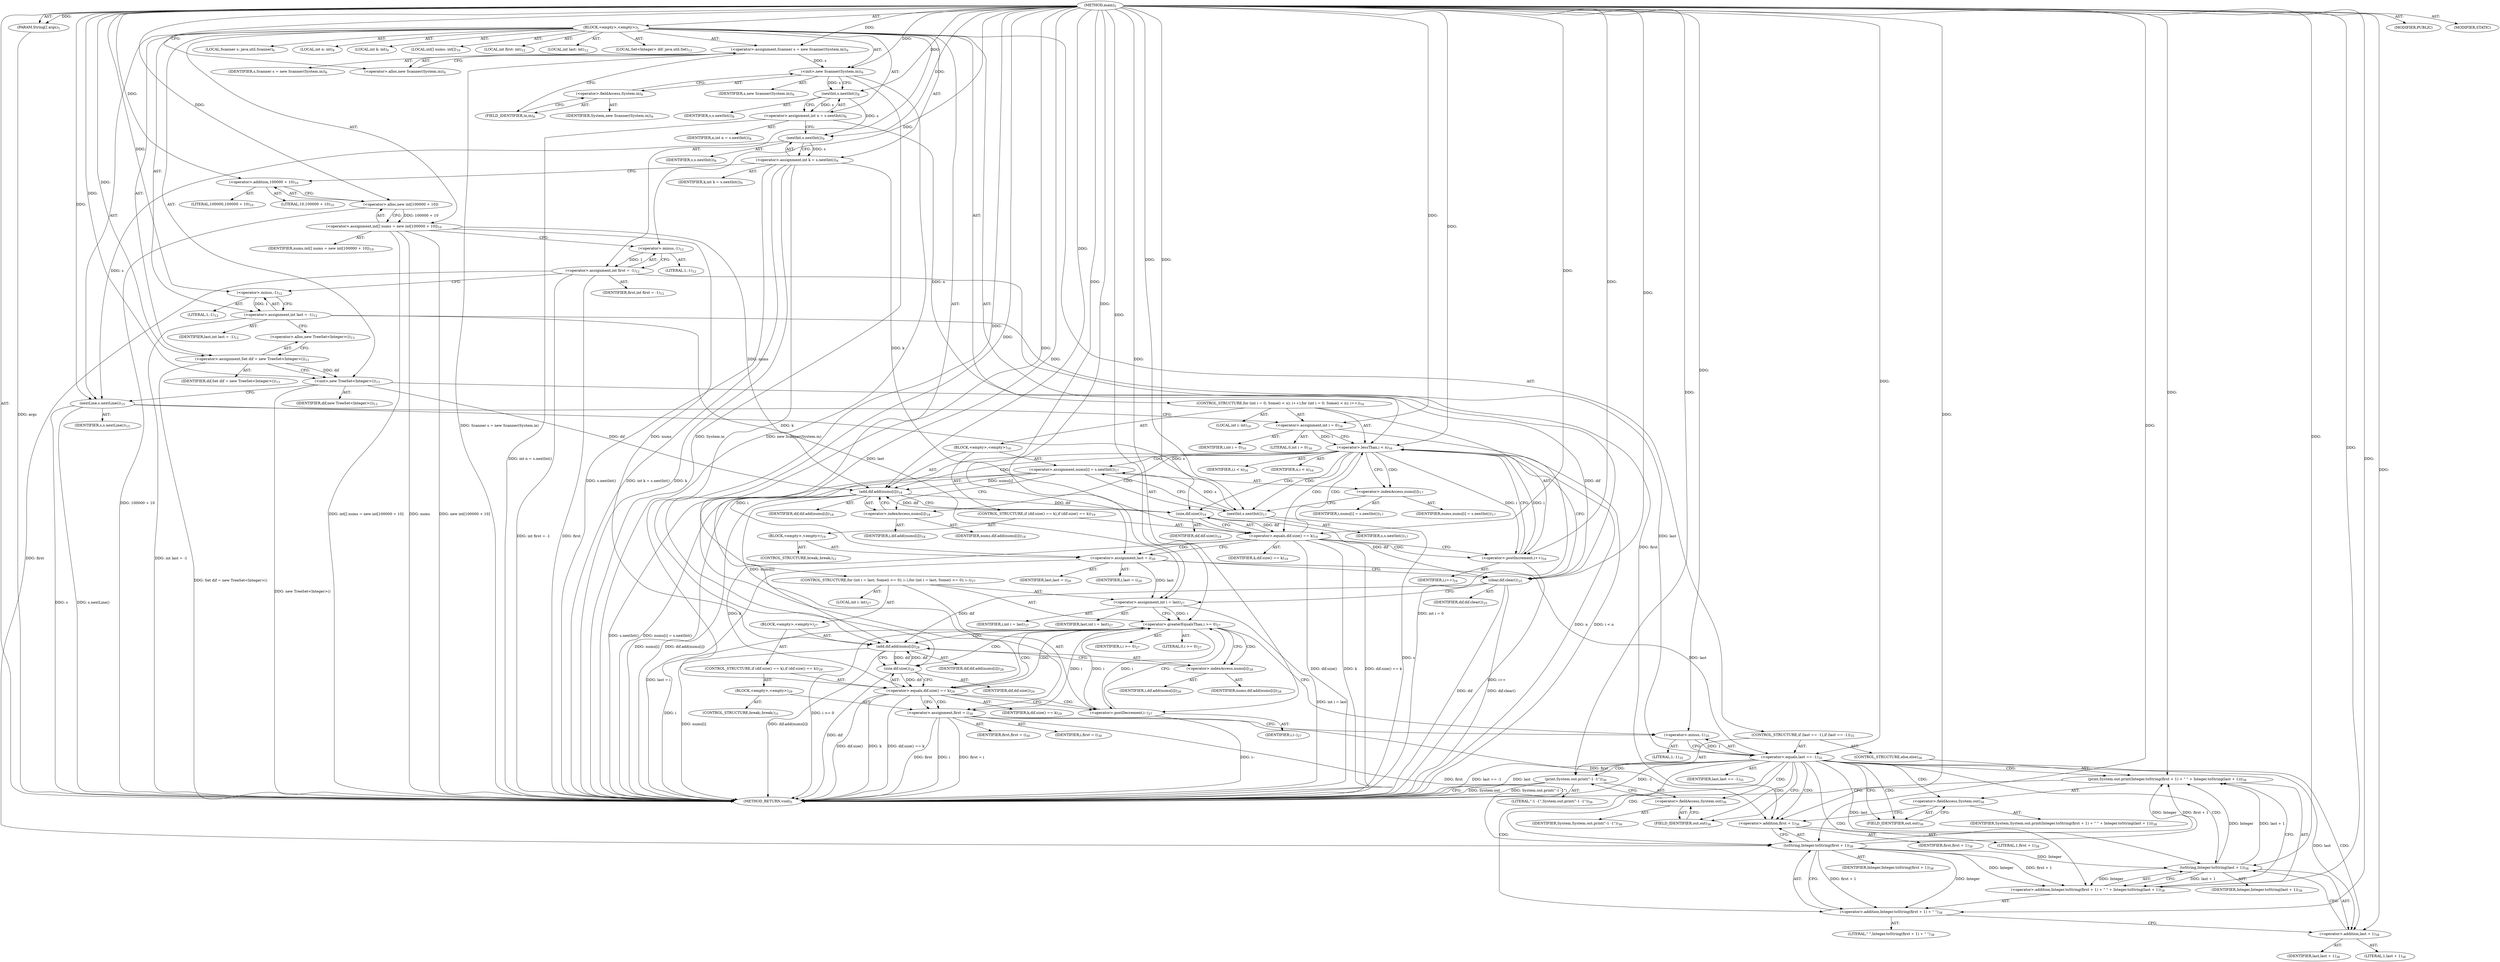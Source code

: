digraph "main" {  
"21" [label = <(METHOD,main)<SUB>5</SUB>> ]
"22" [label = <(PARAM,String[] args)<SUB>5</SUB>> ]
"23" [label = <(BLOCK,&lt;empty&gt;,&lt;empty&gt;)<SUB>5</SUB>> ]
"4" [label = <(LOCAL,Scanner s: java.util.Scanner)<SUB>6</SUB>> ]
"24" [label = <(&lt;operator&gt;.assignment,Scanner s = new Scanner(System.in))<SUB>6</SUB>> ]
"25" [label = <(IDENTIFIER,s,Scanner s = new Scanner(System.in))<SUB>6</SUB>> ]
"26" [label = <(&lt;operator&gt;.alloc,new Scanner(System.in))<SUB>6</SUB>> ]
"27" [label = <(&lt;init&gt;,new Scanner(System.in))<SUB>6</SUB>> ]
"3" [label = <(IDENTIFIER,s,new Scanner(System.in))<SUB>6</SUB>> ]
"28" [label = <(&lt;operator&gt;.fieldAccess,System.in)<SUB>6</SUB>> ]
"29" [label = <(IDENTIFIER,System,new Scanner(System.in))<SUB>6</SUB>> ]
"30" [label = <(FIELD_IDENTIFIER,in,in)<SUB>6</SUB>> ]
"31" [label = <(LOCAL,int n: int)<SUB>8</SUB>> ]
"32" [label = <(&lt;operator&gt;.assignment,int n = s.nextInt())<SUB>8</SUB>> ]
"33" [label = <(IDENTIFIER,n,int n = s.nextInt())<SUB>8</SUB>> ]
"34" [label = <(nextInt,s.nextInt())<SUB>8</SUB>> ]
"35" [label = <(IDENTIFIER,s,s.nextInt())<SUB>8</SUB>> ]
"36" [label = <(LOCAL,int k: int)<SUB>9</SUB>> ]
"37" [label = <(&lt;operator&gt;.assignment,int k = s.nextInt())<SUB>9</SUB>> ]
"38" [label = <(IDENTIFIER,k,int k = s.nextInt())<SUB>9</SUB>> ]
"39" [label = <(nextInt,s.nextInt())<SUB>9</SUB>> ]
"40" [label = <(IDENTIFIER,s,s.nextInt())<SUB>9</SUB>> ]
"41" [label = <(LOCAL,int[] nums: int[])<SUB>10</SUB>> ]
"42" [label = <(&lt;operator&gt;.assignment,int[] nums = new int[100000 + 10])<SUB>10</SUB>> ]
"43" [label = <(IDENTIFIER,nums,int[] nums = new int[100000 + 10])<SUB>10</SUB>> ]
"44" [label = <(&lt;operator&gt;.alloc,new int[100000 + 10])> ]
"45" [label = <(&lt;operator&gt;.addition,100000 + 10)<SUB>10</SUB>> ]
"46" [label = <(LITERAL,100000,100000 + 10)<SUB>10</SUB>> ]
"47" [label = <(LITERAL,10,100000 + 10)<SUB>10</SUB>> ]
"48" [label = <(LOCAL,int first: int)<SUB>12</SUB>> ]
"49" [label = <(LOCAL,int last: int)<SUB>12</SUB>> ]
"50" [label = <(&lt;operator&gt;.assignment,int first = -1)<SUB>12</SUB>> ]
"51" [label = <(IDENTIFIER,first,int first = -1)<SUB>12</SUB>> ]
"52" [label = <(&lt;operator&gt;.minus,-1)<SUB>12</SUB>> ]
"53" [label = <(LITERAL,1,-1)<SUB>12</SUB>> ]
"54" [label = <(&lt;operator&gt;.assignment,int last = -1)<SUB>12</SUB>> ]
"55" [label = <(IDENTIFIER,last,int last = -1)<SUB>12</SUB>> ]
"56" [label = <(&lt;operator&gt;.minus,-1)<SUB>12</SUB>> ]
"57" [label = <(LITERAL,1,-1)<SUB>12</SUB>> ]
"6" [label = <(LOCAL,Set&lt;Integer&gt; dif: java.util.Set)<SUB>13</SUB>> ]
"58" [label = <(&lt;operator&gt;.assignment,Set dif = new TreeSet&lt;Integer&gt;())<SUB>13</SUB>> ]
"59" [label = <(IDENTIFIER,dif,Set dif = new TreeSet&lt;Integer&gt;())<SUB>13</SUB>> ]
"60" [label = <(&lt;operator&gt;.alloc,new TreeSet&lt;Integer&gt;())<SUB>13</SUB>> ]
"61" [label = <(&lt;init&gt;,new TreeSet&lt;Integer&gt;())<SUB>13</SUB>> ]
"5" [label = <(IDENTIFIER,dif,new TreeSet&lt;Integer&gt;())<SUB>13</SUB>> ]
"62" [label = <(nextLine,s.nextLine())<SUB>15</SUB>> ]
"63" [label = <(IDENTIFIER,s,s.nextLine())<SUB>15</SUB>> ]
"64" [label = <(CONTROL_STRUCTURE,for (int i = 0; Some(i &lt; n); i++),for (int i = 0; Some(i &lt; n); i++))<SUB>16</SUB>> ]
"65" [label = <(LOCAL,int i: int)<SUB>16</SUB>> ]
"66" [label = <(&lt;operator&gt;.assignment,int i = 0)<SUB>16</SUB>> ]
"67" [label = <(IDENTIFIER,i,int i = 0)<SUB>16</SUB>> ]
"68" [label = <(LITERAL,0,int i = 0)<SUB>16</SUB>> ]
"69" [label = <(&lt;operator&gt;.lessThan,i &lt; n)<SUB>16</SUB>> ]
"70" [label = <(IDENTIFIER,i,i &lt; n)<SUB>16</SUB>> ]
"71" [label = <(IDENTIFIER,n,i &lt; n)<SUB>16</SUB>> ]
"72" [label = <(&lt;operator&gt;.postIncrement,i++)<SUB>16</SUB>> ]
"73" [label = <(IDENTIFIER,i,i++)<SUB>16</SUB>> ]
"74" [label = <(BLOCK,&lt;empty&gt;,&lt;empty&gt;)<SUB>16</SUB>> ]
"75" [label = <(&lt;operator&gt;.assignment,nums[i] = s.nextInt())<SUB>17</SUB>> ]
"76" [label = <(&lt;operator&gt;.indexAccess,nums[i])<SUB>17</SUB>> ]
"77" [label = <(IDENTIFIER,nums,nums[i] = s.nextInt())<SUB>17</SUB>> ]
"78" [label = <(IDENTIFIER,i,nums[i] = s.nextInt())<SUB>17</SUB>> ]
"79" [label = <(nextInt,s.nextInt())<SUB>17</SUB>> ]
"80" [label = <(IDENTIFIER,s,s.nextInt())<SUB>17</SUB>> ]
"81" [label = <(add,dif.add(nums[i]))<SUB>18</SUB>> ]
"82" [label = <(IDENTIFIER,dif,dif.add(nums[i]))<SUB>18</SUB>> ]
"83" [label = <(&lt;operator&gt;.indexAccess,nums[i])<SUB>18</SUB>> ]
"84" [label = <(IDENTIFIER,nums,dif.add(nums[i]))<SUB>18</SUB>> ]
"85" [label = <(IDENTIFIER,i,dif.add(nums[i]))<SUB>18</SUB>> ]
"86" [label = <(CONTROL_STRUCTURE,if (dif.size() == k),if (dif.size() == k))<SUB>19</SUB>> ]
"87" [label = <(&lt;operator&gt;.equals,dif.size() == k)<SUB>19</SUB>> ]
"88" [label = <(size,dif.size())<SUB>19</SUB>> ]
"89" [label = <(IDENTIFIER,dif,dif.size())<SUB>19</SUB>> ]
"90" [label = <(IDENTIFIER,k,dif.size() == k)<SUB>19</SUB>> ]
"91" [label = <(BLOCK,&lt;empty&gt;,&lt;empty&gt;)<SUB>19</SUB>> ]
"92" [label = <(&lt;operator&gt;.assignment,last = i)<SUB>20</SUB>> ]
"93" [label = <(IDENTIFIER,last,last = i)<SUB>20</SUB>> ]
"94" [label = <(IDENTIFIER,i,last = i)<SUB>20</SUB>> ]
"95" [label = <(CONTROL_STRUCTURE,break;,break;)<SUB>21</SUB>> ]
"96" [label = <(clear,dif.clear())<SUB>25</SUB>> ]
"97" [label = <(IDENTIFIER,dif,dif.clear())<SUB>25</SUB>> ]
"98" [label = <(CONTROL_STRUCTURE,for (int i = last; Some(i &gt;= 0); i--),for (int i = last; Some(i &gt;= 0); i--))<SUB>27</SUB>> ]
"99" [label = <(LOCAL,int i: int)<SUB>27</SUB>> ]
"100" [label = <(&lt;operator&gt;.assignment,int i = last)<SUB>27</SUB>> ]
"101" [label = <(IDENTIFIER,i,int i = last)<SUB>27</SUB>> ]
"102" [label = <(IDENTIFIER,last,int i = last)<SUB>27</SUB>> ]
"103" [label = <(&lt;operator&gt;.greaterEqualsThan,i &gt;= 0)<SUB>27</SUB>> ]
"104" [label = <(IDENTIFIER,i,i &gt;= 0)<SUB>27</SUB>> ]
"105" [label = <(LITERAL,0,i &gt;= 0)<SUB>27</SUB>> ]
"106" [label = <(&lt;operator&gt;.postDecrement,i--)<SUB>27</SUB>> ]
"107" [label = <(IDENTIFIER,i,i--)<SUB>27</SUB>> ]
"108" [label = <(BLOCK,&lt;empty&gt;,&lt;empty&gt;)<SUB>27</SUB>> ]
"109" [label = <(add,dif.add(nums[i]))<SUB>28</SUB>> ]
"110" [label = <(IDENTIFIER,dif,dif.add(nums[i]))<SUB>28</SUB>> ]
"111" [label = <(&lt;operator&gt;.indexAccess,nums[i])<SUB>28</SUB>> ]
"112" [label = <(IDENTIFIER,nums,dif.add(nums[i]))<SUB>28</SUB>> ]
"113" [label = <(IDENTIFIER,i,dif.add(nums[i]))<SUB>28</SUB>> ]
"114" [label = <(CONTROL_STRUCTURE,if (dif.size() == k),if (dif.size() == k))<SUB>29</SUB>> ]
"115" [label = <(&lt;operator&gt;.equals,dif.size() == k)<SUB>29</SUB>> ]
"116" [label = <(size,dif.size())<SUB>29</SUB>> ]
"117" [label = <(IDENTIFIER,dif,dif.size())<SUB>29</SUB>> ]
"118" [label = <(IDENTIFIER,k,dif.size() == k)<SUB>29</SUB>> ]
"119" [label = <(BLOCK,&lt;empty&gt;,&lt;empty&gt;)<SUB>29</SUB>> ]
"120" [label = <(&lt;operator&gt;.assignment,first = i)<SUB>30</SUB>> ]
"121" [label = <(IDENTIFIER,first,first = i)<SUB>30</SUB>> ]
"122" [label = <(IDENTIFIER,i,first = i)<SUB>30</SUB>> ]
"123" [label = <(CONTROL_STRUCTURE,break;,break;)<SUB>31</SUB>> ]
"124" [label = <(CONTROL_STRUCTURE,if (last == -1),if (last == -1))<SUB>35</SUB>> ]
"125" [label = <(&lt;operator&gt;.equals,last == -1)<SUB>35</SUB>> ]
"126" [label = <(IDENTIFIER,last,last == -1)<SUB>35</SUB>> ]
"127" [label = <(&lt;operator&gt;.minus,-1)<SUB>35</SUB>> ]
"128" [label = <(LITERAL,1,-1)<SUB>35</SUB>> ]
"129" [label = <(print,System.out.print(&quot;-1 -1&quot;))<SUB>36</SUB>> ]
"130" [label = <(&lt;operator&gt;.fieldAccess,System.out)<SUB>36</SUB>> ]
"131" [label = <(IDENTIFIER,System,System.out.print(&quot;-1 -1&quot;))<SUB>36</SUB>> ]
"132" [label = <(FIELD_IDENTIFIER,out,out)<SUB>36</SUB>> ]
"133" [label = <(LITERAL,&quot;-1 -1&quot;,System.out.print(&quot;-1 -1&quot;))<SUB>36</SUB>> ]
"134" [label = <(CONTROL_STRUCTURE,else,else)<SUB>38</SUB>> ]
"135" [label = <(print,System.out.print(Integer.toString(first + 1) + &quot; &quot; + Integer.toString(last + 1)))<SUB>38</SUB>> ]
"136" [label = <(&lt;operator&gt;.fieldAccess,System.out)<SUB>38</SUB>> ]
"137" [label = <(IDENTIFIER,System,System.out.print(Integer.toString(first + 1) + &quot; &quot; + Integer.toString(last + 1)))<SUB>38</SUB>> ]
"138" [label = <(FIELD_IDENTIFIER,out,out)<SUB>38</SUB>> ]
"139" [label = <(&lt;operator&gt;.addition,Integer.toString(first + 1) + &quot; &quot; + Integer.toString(last + 1))<SUB>38</SUB>> ]
"140" [label = <(&lt;operator&gt;.addition,Integer.toString(first + 1) + &quot; &quot;)<SUB>38</SUB>> ]
"141" [label = <(toString,Integer.toString(first + 1))<SUB>38</SUB>> ]
"142" [label = <(IDENTIFIER,Integer,Integer.toString(first + 1))<SUB>38</SUB>> ]
"143" [label = <(&lt;operator&gt;.addition,first + 1)<SUB>38</SUB>> ]
"144" [label = <(IDENTIFIER,first,first + 1)<SUB>38</SUB>> ]
"145" [label = <(LITERAL,1,first + 1)<SUB>38</SUB>> ]
"146" [label = <(LITERAL,&quot; &quot;,Integer.toString(first + 1) + &quot; &quot;)<SUB>38</SUB>> ]
"147" [label = <(toString,Integer.toString(last + 1))<SUB>38</SUB>> ]
"148" [label = <(IDENTIFIER,Integer,Integer.toString(last + 1))<SUB>38</SUB>> ]
"149" [label = <(&lt;operator&gt;.addition,last + 1)<SUB>38</SUB>> ]
"150" [label = <(IDENTIFIER,last,last + 1)<SUB>38</SUB>> ]
"151" [label = <(LITERAL,1,last + 1)<SUB>38</SUB>> ]
"152" [label = <(MODIFIER,PUBLIC)> ]
"153" [label = <(MODIFIER,STATIC)> ]
"154" [label = <(METHOD_RETURN,void)<SUB>5</SUB>> ]
  "21" -> "22"  [ label = "AST: "] 
  "21" -> "23"  [ label = "AST: "] 
  "21" -> "152"  [ label = "AST: "] 
  "21" -> "153"  [ label = "AST: "] 
  "21" -> "154"  [ label = "AST: "] 
  "23" -> "4"  [ label = "AST: "] 
  "23" -> "24"  [ label = "AST: "] 
  "23" -> "27"  [ label = "AST: "] 
  "23" -> "31"  [ label = "AST: "] 
  "23" -> "32"  [ label = "AST: "] 
  "23" -> "36"  [ label = "AST: "] 
  "23" -> "37"  [ label = "AST: "] 
  "23" -> "41"  [ label = "AST: "] 
  "23" -> "42"  [ label = "AST: "] 
  "23" -> "48"  [ label = "AST: "] 
  "23" -> "49"  [ label = "AST: "] 
  "23" -> "50"  [ label = "AST: "] 
  "23" -> "54"  [ label = "AST: "] 
  "23" -> "6"  [ label = "AST: "] 
  "23" -> "58"  [ label = "AST: "] 
  "23" -> "61"  [ label = "AST: "] 
  "23" -> "62"  [ label = "AST: "] 
  "23" -> "64"  [ label = "AST: "] 
  "23" -> "96"  [ label = "AST: "] 
  "23" -> "98"  [ label = "AST: "] 
  "23" -> "124"  [ label = "AST: "] 
  "24" -> "25"  [ label = "AST: "] 
  "24" -> "26"  [ label = "AST: "] 
  "27" -> "3"  [ label = "AST: "] 
  "27" -> "28"  [ label = "AST: "] 
  "28" -> "29"  [ label = "AST: "] 
  "28" -> "30"  [ label = "AST: "] 
  "32" -> "33"  [ label = "AST: "] 
  "32" -> "34"  [ label = "AST: "] 
  "34" -> "35"  [ label = "AST: "] 
  "37" -> "38"  [ label = "AST: "] 
  "37" -> "39"  [ label = "AST: "] 
  "39" -> "40"  [ label = "AST: "] 
  "42" -> "43"  [ label = "AST: "] 
  "42" -> "44"  [ label = "AST: "] 
  "44" -> "45"  [ label = "AST: "] 
  "45" -> "46"  [ label = "AST: "] 
  "45" -> "47"  [ label = "AST: "] 
  "50" -> "51"  [ label = "AST: "] 
  "50" -> "52"  [ label = "AST: "] 
  "52" -> "53"  [ label = "AST: "] 
  "54" -> "55"  [ label = "AST: "] 
  "54" -> "56"  [ label = "AST: "] 
  "56" -> "57"  [ label = "AST: "] 
  "58" -> "59"  [ label = "AST: "] 
  "58" -> "60"  [ label = "AST: "] 
  "61" -> "5"  [ label = "AST: "] 
  "62" -> "63"  [ label = "AST: "] 
  "64" -> "65"  [ label = "AST: "] 
  "64" -> "66"  [ label = "AST: "] 
  "64" -> "69"  [ label = "AST: "] 
  "64" -> "72"  [ label = "AST: "] 
  "64" -> "74"  [ label = "AST: "] 
  "66" -> "67"  [ label = "AST: "] 
  "66" -> "68"  [ label = "AST: "] 
  "69" -> "70"  [ label = "AST: "] 
  "69" -> "71"  [ label = "AST: "] 
  "72" -> "73"  [ label = "AST: "] 
  "74" -> "75"  [ label = "AST: "] 
  "74" -> "81"  [ label = "AST: "] 
  "74" -> "86"  [ label = "AST: "] 
  "75" -> "76"  [ label = "AST: "] 
  "75" -> "79"  [ label = "AST: "] 
  "76" -> "77"  [ label = "AST: "] 
  "76" -> "78"  [ label = "AST: "] 
  "79" -> "80"  [ label = "AST: "] 
  "81" -> "82"  [ label = "AST: "] 
  "81" -> "83"  [ label = "AST: "] 
  "83" -> "84"  [ label = "AST: "] 
  "83" -> "85"  [ label = "AST: "] 
  "86" -> "87"  [ label = "AST: "] 
  "86" -> "91"  [ label = "AST: "] 
  "87" -> "88"  [ label = "AST: "] 
  "87" -> "90"  [ label = "AST: "] 
  "88" -> "89"  [ label = "AST: "] 
  "91" -> "92"  [ label = "AST: "] 
  "91" -> "95"  [ label = "AST: "] 
  "92" -> "93"  [ label = "AST: "] 
  "92" -> "94"  [ label = "AST: "] 
  "96" -> "97"  [ label = "AST: "] 
  "98" -> "99"  [ label = "AST: "] 
  "98" -> "100"  [ label = "AST: "] 
  "98" -> "103"  [ label = "AST: "] 
  "98" -> "106"  [ label = "AST: "] 
  "98" -> "108"  [ label = "AST: "] 
  "100" -> "101"  [ label = "AST: "] 
  "100" -> "102"  [ label = "AST: "] 
  "103" -> "104"  [ label = "AST: "] 
  "103" -> "105"  [ label = "AST: "] 
  "106" -> "107"  [ label = "AST: "] 
  "108" -> "109"  [ label = "AST: "] 
  "108" -> "114"  [ label = "AST: "] 
  "109" -> "110"  [ label = "AST: "] 
  "109" -> "111"  [ label = "AST: "] 
  "111" -> "112"  [ label = "AST: "] 
  "111" -> "113"  [ label = "AST: "] 
  "114" -> "115"  [ label = "AST: "] 
  "114" -> "119"  [ label = "AST: "] 
  "115" -> "116"  [ label = "AST: "] 
  "115" -> "118"  [ label = "AST: "] 
  "116" -> "117"  [ label = "AST: "] 
  "119" -> "120"  [ label = "AST: "] 
  "119" -> "123"  [ label = "AST: "] 
  "120" -> "121"  [ label = "AST: "] 
  "120" -> "122"  [ label = "AST: "] 
  "124" -> "125"  [ label = "AST: "] 
  "124" -> "129"  [ label = "AST: "] 
  "124" -> "134"  [ label = "AST: "] 
  "125" -> "126"  [ label = "AST: "] 
  "125" -> "127"  [ label = "AST: "] 
  "127" -> "128"  [ label = "AST: "] 
  "129" -> "130"  [ label = "AST: "] 
  "129" -> "133"  [ label = "AST: "] 
  "130" -> "131"  [ label = "AST: "] 
  "130" -> "132"  [ label = "AST: "] 
  "134" -> "135"  [ label = "AST: "] 
  "135" -> "136"  [ label = "AST: "] 
  "135" -> "139"  [ label = "AST: "] 
  "136" -> "137"  [ label = "AST: "] 
  "136" -> "138"  [ label = "AST: "] 
  "139" -> "140"  [ label = "AST: "] 
  "139" -> "147"  [ label = "AST: "] 
  "140" -> "141"  [ label = "AST: "] 
  "140" -> "146"  [ label = "AST: "] 
  "141" -> "142"  [ label = "AST: "] 
  "141" -> "143"  [ label = "AST: "] 
  "143" -> "144"  [ label = "AST: "] 
  "143" -> "145"  [ label = "AST: "] 
  "147" -> "148"  [ label = "AST: "] 
  "147" -> "149"  [ label = "AST: "] 
  "149" -> "150"  [ label = "AST: "] 
  "149" -> "151"  [ label = "AST: "] 
  "24" -> "30"  [ label = "CFG: "] 
  "27" -> "34"  [ label = "CFG: "] 
  "32" -> "39"  [ label = "CFG: "] 
  "37" -> "45"  [ label = "CFG: "] 
  "42" -> "52"  [ label = "CFG: "] 
  "50" -> "56"  [ label = "CFG: "] 
  "54" -> "60"  [ label = "CFG: "] 
  "58" -> "61"  [ label = "CFG: "] 
  "61" -> "62"  [ label = "CFG: "] 
  "62" -> "66"  [ label = "CFG: "] 
  "96" -> "100"  [ label = "CFG: "] 
  "26" -> "24"  [ label = "CFG: "] 
  "28" -> "27"  [ label = "CFG: "] 
  "34" -> "32"  [ label = "CFG: "] 
  "39" -> "37"  [ label = "CFG: "] 
  "44" -> "42"  [ label = "CFG: "] 
  "52" -> "50"  [ label = "CFG: "] 
  "56" -> "54"  [ label = "CFG: "] 
  "60" -> "58"  [ label = "CFG: "] 
  "66" -> "69"  [ label = "CFG: "] 
  "69" -> "76"  [ label = "CFG: "] 
  "69" -> "96"  [ label = "CFG: "] 
  "72" -> "69"  [ label = "CFG: "] 
  "100" -> "103"  [ label = "CFG: "] 
  "103" -> "111"  [ label = "CFG: "] 
  "103" -> "127"  [ label = "CFG: "] 
  "106" -> "103"  [ label = "CFG: "] 
  "125" -> "132"  [ label = "CFG: "] 
  "125" -> "138"  [ label = "CFG: "] 
  "129" -> "154"  [ label = "CFG: "] 
  "30" -> "28"  [ label = "CFG: "] 
  "45" -> "44"  [ label = "CFG: "] 
  "75" -> "83"  [ label = "CFG: "] 
  "81" -> "88"  [ label = "CFG: "] 
  "109" -> "116"  [ label = "CFG: "] 
  "127" -> "125"  [ label = "CFG: "] 
  "130" -> "129"  [ label = "CFG: "] 
  "135" -> "154"  [ label = "CFG: "] 
  "76" -> "79"  [ label = "CFG: "] 
  "79" -> "75"  [ label = "CFG: "] 
  "83" -> "81"  [ label = "CFG: "] 
  "87" -> "92"  [ label = "CFG: "] 
  "87" -> "72"  [ label = "CFG: "] 
  "111" -> "109"  [ label = "CFG: "] 
  "115" -> "120"  [ label = "CFG: "] 
  "115" -> "106"  [ label = "CFG: "] 
  "132" -> "130"  [ label = "CFG: "] 
  "136" -> "143"  [ label = "CFG: "] 
  "139" -> "135"  [ label = "CFG: "] 
  "88" -> "87"  [ label = "CFG: "] 
  "92" -> "96"  [ label = "CFG: "] 
  "116" -> "115"  [ label = "CFG: "] 
  "120" -> "127"  [ label = "CFG: "] 
  "138" -> "136"  [ label = "CFG: "] 
  "140" -> "149"  [ label = "CFG: "] 
  "147" -> "139"  [ label = "CFG: "] 
  "141" -> "140"  [ label = "CFG: "] 
  "149" -> "147"  [ label = "CFG: "] 
  "143" -> "141"  [ label = "CFG: "] 
  "21" -> "26"  [ label = "CFG: "] 
  "22" -> "154"  [ label = "DDG: args"] 
  "24" -> "154"  [ label = "DDG: Scanner s = new Scanner(System.in)"] 
  "27" -> "154"  [ label = "DDG: System.in"] 
  "27" -> "154"  [ label = "DDG: new Scanner(System.in)"] 
  "32" -> "154"  [ label = "DDG: int n = s.nextInt()"] 
  "37" -> "154"  [ label = "DDG: k"] 
  "37" -> "154"  [ label = "DDG: s.nextInt()"] 
  "37" -> "154"  [ label = "DDG: int k = s.nextInt()"] 
  "42" -> "154"  [ label = "DDG: nums"] 
  "44" -> "154"  [ label = "DDG: 100000 + 10"] 
  "42" -> "154"  [ label = "DDG: new int[100000 + 10]"] 
  "42" -> "154"  [ label = "DDG: int[] nums = new int[100000 + 10]"] 
  "50" -> "154"  [ label = "DDG: first"] 
  "50" -> "154"  [ label = "DDG: int first = -1"] 
  "54" -> "154"  [ label = "DDG: int last = -1"] 
  "58" -> "154"  [ label = "DDG: Set dif = new TreeSet&lt;Integer&gt;()"] 
  "61" -> "154"  [ label = "DDG: new TreeSet&lt;Integer&gt;()"] 
  "62" -> "154"  [ label = "DDG: s"] 
  "62" -> "154"  [ label = "DDG: s.nextLine()"] 
  "66" -> "154"  [ label = "DDG: int i = 0"] 
  "69" -> "154"  [ label = "DDG: n"] 
  "69" -> "154"  [ label = "DDG: i &lt; n"] 
  "79" -> "154"  [ label = "DDG: s"] 
  "75" -> "154"  [ label = "DDG: s.nextInt()"] 
  "75" -> "154"  [ label = "DDG: nums[i] = s.nextInt()"] 
  "81" -> "154"  [ label = "DDG: nums[i]"] 
  "81" -> "154"  [ label = "DDG: dif.add(nums[i])"] 
  "87" -> "154"  [ label = "DDG: dif.size()"] 
  "87" -> "154"  [ label = "DDG: k"] 
  "87" -> "154"  [ label = "DDG: dif.size() == k"] 
  "72" -> "154"  [ label = "DDG: i++"] 
  "92" -> "154"  [ label = "DDG: last = i"] 
  "96" -> "154"  [ label = "DDG: dif"] 
  "96" -> "154"  [ label = "DDG: dif.clear()"] 
  "100" -> "154"  [ label = "DDG: int i = last"] 
  "103" -> "154"  [ label = "DDG: i"] 
  "103" -> "154"  [ label = "DDG: i &gt;= 0"] 
  "109" -> "154"  [ label = "DDG: nums[i]"] 
  "109" -> "154"  [ label = "DDG: dif.add(nums[i])"] 
  "116" -> "154"  [ label = "DDG: dif"] 
  "115" -> "154"  [ label = "DDG: dif.size()"] 
  "115" -> "154"  [ label = "DDG: k"] 
  "115" -> "154"  [ label = "DDG: dif.size() == k"] 
  "106" -> "154"  [ label = "DDG: i--"] 
  "120" -> "154"  [ label = "DDG: first"] 
  "120" -> "154"  [ label = "DDG: i"] 
  "120" -> "154"  [ label = "DDG: first = i"] 
  "125" -> "154"  [ label = "DDG: last"] 
  "125" -> "154"  [ label = "DDG: -1"] 
  "125" -> "154"  [ label = "DDG: last == -1"] 
  "129" -> "154"  [ label = "DDG: System.out"] 
  "129" -> "154"  [ label = "DDG: System.out.print(&quot;-1 -1&quot;)"] 
  "21" -> "22"  [ label = "DDG: "] 
  "21" -> "24"  [ label = "DDG: "] 
  "34" -> "32"  [ label = "DDG: s"] 
  "39" -> "37"  [ label = "DDG: s"] 
  "44" -> "42"  [ label = "DDG: 100000 + 10"] 
  "52" -> "50"  [ label = "DDG: 1"] 
  "56" -> "54"  [ label = "DDG: 1"] 
  "21" -> "58"  [ label = "DDG: "] 
  "24" -> "27"  [ label = "DDG: s"] 
  "21" -> "27"  [ label = "DDG: "] 
  "58" -> "61"  [ label = "DDG: dif"] 
  "21" -> "61"  [ label = "DDG: "] 
  "39" -> "62"  [ label = "DDG: s"] 
  "21" -> "62"  [ label = "DDG: "] 
  "21" -> "66"  [ label = "DDG: "] 
  "61" -> "96"  [ label = "DDG: dif"] 
  "88" -> "96"  [ label = "DDG: dif"] 
  "21" -> "96"  [ label = "DDG: "] 
  "54" -> "100"  [ label = "DDG: last"] 
  "92" -> "100"  [ label = "DDG: last"] 
  "21" -> "100"  [ label = "DDG: "] 
  "27" -> "34"  [ label = "DDG: s"] 
  "21" -> "34"  [ label = "DDG: "] 
  "34" -> "39"  [ label = "DDG: s"] 
  "21" -> "39"  [ label = "DDG: "] 
  "21" -> "44"  [ label = "DDG: "] 
  "21" -> "52"  [ label = "DDG: "] 
  "21" -> "56"  [ label = "DDG: "] 
  "66" -> "69"  [ label = "DDG: i"] 
  "72" -> "69"  [ label = "DDG: i"] 
  "21" -> "69"  [ label = "DDG: "] 
  "32" -> "69"  [ label = "DDG: n"] 
  "69" -> "72"  [ label = "DDG: i"] 
  "21" -> "72"  [ label = "DDG: "] 
  "79" -> "75"  [ label = "DDG: s"] 
  "100" -> "103"  [ label = "DDG: i"] 
  "106" -> "103"  [ label = "DDG: i"] 
  "21" -> "103"  [ label = "DDG: "] 
  "103" -> "106"  [ label = "DDG: i"] 
  "21" -> "106"  [ label = "DDG: "] 
  "21" -> "125"  [ label = "DDG: "] 
  "54" -> "125"  [ label = "DDG: last"] 
  "92" -> "125"  [ label = "DDG: last"] 
  "127" -> "125"  [ label = "DDG: 1"] 
  "21" -> "129"  [ label = "DDG: "] 
  "21" -> "45"  [ label = "DDG: "] 
  "61" -> "81"  [ label = "DDG: dif"] 
  "88" -> "81"  [ label = "DDG: dif"] 
  "21" -> "81"  [ label = "DDG: "] 
  "42" -> "81"  [ label = "DDG: nums"] 
  "75" -> "81"  [ label = "DDG: nums[i]"] 
  "96" -> "109"  [ label = "DDG: dif"] 
  "116" -> "109"  [ label = "DDG: dif"] 
  "21" -> "109"  [ label = "DDG: "] 
  "42" -> "109"  [ label = "DDG: nums"] 
  "81" -> "109"  [ label = "DDG: nums[i]"] 
  "21" -> "127"  [ label = "DDG: "] 
  "141" -> "135"  [ label = "DDG: Integer"] 
  "141" -> "135"  [ label = "DDG: first + 1"] 
  "21" -> "135"  [ label = "DDG: "] 
  "147" -> "135"  [ label = "DDG: Integer"] 
  "147" -> "135"  [ label = "DDG: last + 1"] 
  "62" -> "79"  [ label = "DDG: s"] 
  "21" -> "79"  [ label = "DDG: "] 
  "88" -> "87"  [ label = "DDG: dif"] 
  "37" -> "87"  [ label = "DDG: k"] 
  "21" -> "87"  [ label = "DDG: "] 
  "69" -> "92"  [ label = "DDG: i"] 
  "21" -> "92"  [ label = "DDG: "] 
  "116" -> "115"  [ label = "DDG: dif"] 
  "37" -> "115"  [ label = "DDG: k"] 
  "87" -> "115"  [ label = "DDG: k"] 
  "21" -> "115"  [ label = "DDG: "] 
  "103" -> "120"  [ label = "DDG: i"] 
  "21" -> "120"  [ label = "DDG: "] 
  "141" -> "139"  [ label = "DDG: Integer"] 
  "141" -> "139"  [ label = "DDG: first + 1"] 
  "21" -> "139"  [ label = "DDG: "] 
  "147" -> "139"  [ label = "DDG: Integer"] 
  "147" -> "139"  [ label = "DDG: last + 1"] 
  "81" -> "88"  [ label = "DDG: dif"] 
  "21" -> "88"  [ label = "DDG: "] 
  "109" -> "116"  [ label = "DDG: dif"] 
  "21" -> "116"  [ label = "DDG: "] 
  "141" -> "140"  [ label = "DDG: Integer"] 
  "141" -> "140"  [ label = "DDG: first + 1"] 
  "21" -> "140"  [ label = "DDG: "] 
  "141" -> "147"  [ label = "DDG: Integer"] 
  "21" -> "147"  [ label = "DDG: "] 
  "125" -> "147"  [ label = "DDG: last"] 
  "21" -> "141"  [ label = "DDG: "] 
  "50" -> "141"  [ label = "DDG: first"] 
  "120" -> "141"  [ label = "DDG: first"] 
  "125" -> "149"  [ label = "DDG: last"] 
  "21" -> "149"  [ label = "DDG: "] 
  "50" -> "143"  [ label = "DDG: first"] 
  "120" -> "143"  [ label = "DDG: first"] 
  "21" -> "143"  [ label = "DDG: "] 
  "69" -> "75"  [ label = "CDG: "] 
  "69" -> "81"  [ label = "CDG: "] 
  "69" -> "76"  [ label = "CDG: "] 
  "69" -> "87"  [ label = "CDG: "] 
  "69" -> "79"  [ label = "CDG: "] 
  "69" -> "83"  [ label = "CDG: "] 
  "69" -> "88"  [ label = "CDG: "] 
  "103" -> "115"  [ label = "CDG: "] 
  "103" -> "116"  [ label = "CDG: "] 
  "103" -> "111"  [ label = "CDG: "] 
  "103" -> "109"  [ label = "CDG: "] 
  "125" -> "141"  [ label = "CDG: "] 
  "125" -> "136"  [ label = "CDG: "] 
  "125" -> "149"  [ label = "CDG: "] 
  "125" -> "132"  [ label = "CDG: "] 
  "125" -> "129"  [ label = "CDG: "] 
  "125" -> "138"  [ label = "CDG: "] 
  "125" -> "140"  [ label = "CDG: "] 
  "125" -> "143"  [ label = "CDG: "] 
  "125" -> "130"  [ label = "CDG: "] 
  "125" -> "147"  [ label = "CDG: "] 
  "125" -> "135"  [ label = "CDG: "] 
  "125" -> "139"  [ label = "CDG: "] 
  "87" -> "72"  [ label = "CDG: "] 
  "87" -> "69"  [ label = "CDG: "] 
  "87" -> "92"  [ label = "CDG: "] 
  "115" -> "120"  [ label = "CDG: "] 
  "115" -> "103"  [ label = "CDG: "] 
  "115" -> "106"  [ label = "CDG: "] 
}
